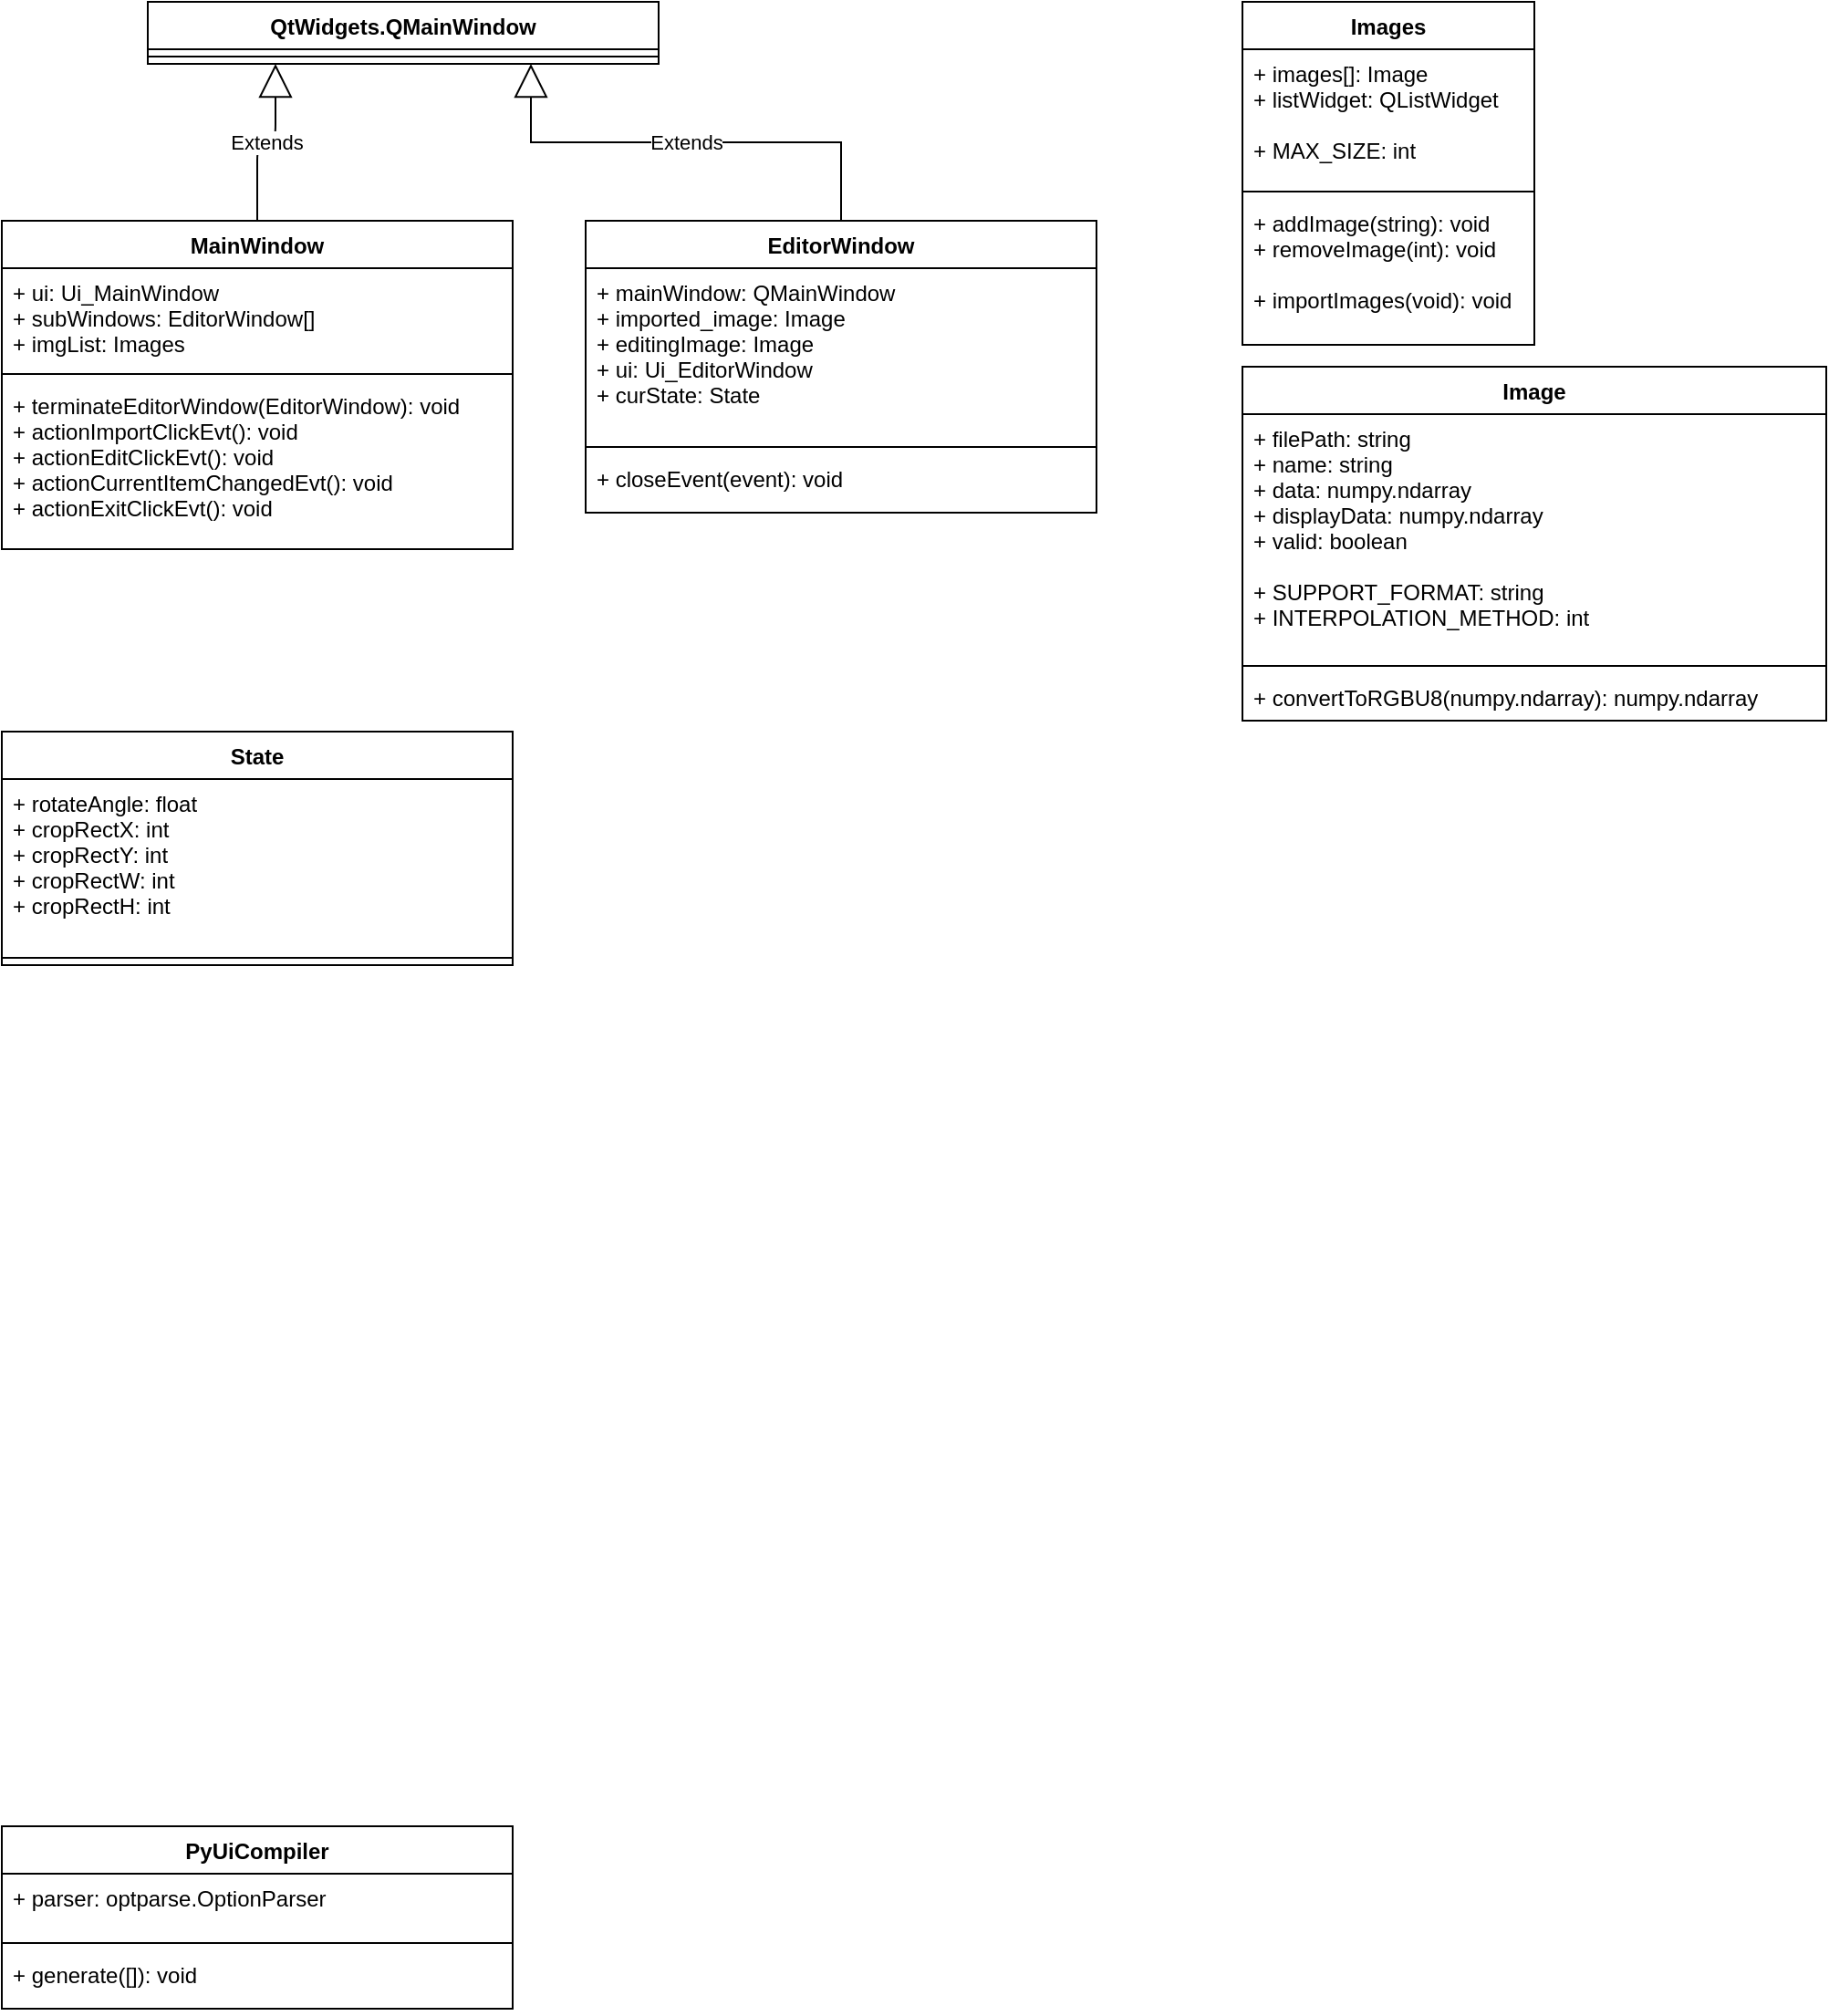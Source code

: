 <mxfile version="11.3.0" type="device" pages="1"><diagram id="X4strXr6Sie6A4-kC9Yf" name="Page-1"><mxGraphModel dx="1072" dy="793" grid="1" gridSize="10" guides="1" tooltips="1" connect="1" arrows="1" fold="1" page="1" pageScale="1" pageWidth="1654" pageHeight="1169" math="0" shadow="0"><root><mxCell id="0"/><mxCell id="1" parent="0"/><mxCell id="5aNTFG8WhagijWf9Qxbj-1" value="MainWindow" style="swimlane;fontStyle=1;align=center;verticalAlign=top;childLayout=stackLayout;horizontal=1;startSize=26;horizontalStack=0;resizeParent=1;resizeParentMax=0;resizeLast=0;collapsible=1;marginBottom=0;" parent="1" vertex="1"><mxGeometry x="40" y="160" width="280" height="180" as="geometry"/></mxCell><mxCell id="5aNTFG8WhagijWf9Qxbj-2" value="+ ui: Ui_MainWindow&#10;+ subWindows: EditorWindow[]&#10;+ imgList: Images&#10;" style="text;strokeColor=none;fillColor=none;align=left;verticalAlign=top;spacingLeft=4;spacingRight=4;overflow=hidden;rotatable=0;points=[[0,0.5],[1,0.5]];portConstraint=eastwest;" parent="5aNTFG8WhagijWf9Qxbj-1" vertex="1"><mxGeometry y="26" width="280" height="54" as="geometry"/></mxCell><mxCell id="5aNTFG8WhagijWf9Qxbj-3" value="" style="line;strokeWidth=1;fillColor=none;align=left;verticalAlign=middle;spacingTop=-1;spacingLeft=3;spacingRight=3;rotatable=0;labelPosition=right;points=[];portConstraint=eastwest;" parent="5aNTFG8WhagijWf9Qxbj-1" vertex="1"><mxGeometry y="80" width="280" height="8" as="geometry"/></mxCell><mxCell id="5aNTFG8WhagijWf9Qxbj-4" value="+ terminateEditorWindow(EditorWindow): void&#10;+ actionImportClickEvt(): void&#10;+ actionEditClickEvt(): void&#10;+ actionCurrentItemChangedEvt(): void&#10;+ actionExitClickEvt(): void" style="text;strokeColor=none;fillColor=none;align=left;verticalAlign=top;spacingLeft=4;spacingRight=4;overflow=hidden;rotatable=0;points=[[0,0.5],[1,0.5]];portConstraint=eastwest;" parent="5aNTFG8WhagijWf9Qxbj-1" vertex="1"><mxGeometry y="88" width="280" height="92" as="geometry"/></mxCell><mxCell id="5aNTFG8WhagijWf9Qxbj-5" value="Image" style="swimlane;fontStyle=1;align=center;verticalAlign=top;childLayout=stackLayout;horizontal=1;startSize=26;horizontalStack=0;resizeParent=1;resizeParentMax=0;resizeLast=0;collapsible=1;marginBottom=0;" parent="1" vertex="1"><mxGeometry x="720" y="240" width="320" height="194" as="geometry"/></mxCell><mxCell id="5aNTFG8WhagijWf9Qxbj-6" value="+ filePath: string&#10;+ name: string&#10;+ data: numpy.ndarray&#10;+ displayData: numpy.ndarray&#10;+ valid: boolean&#10;&#10;+ SUPPORT_FORMAT: string&#10;+ INTERPOLATION_METHOD: int" style="text;strokeColor=none;fillColor=none;align=left;verticalAlign=top;spacingLeft=4;spacingRight=4;overflow=hidden;rotatable=0;points=[[0,0.5],[1,0.5]];portConstraint=eastwest;" parent="5aNTFG8WhagijWf9Qxbj-5" vertex="1"><mxGeometry y="26" width="320" height="134" as="geometry"/></mxCell><mxCell id="5aNTFG8WhagijWf9Qxbj-7" value="" style="line;strokeWidth=1;fillColor=none;align=left;verticalAlign=middle;spacingTop=-1;spacingLeft=3;spacingRight=3;rotatable=0;labelPosition=right;points=[];portConstraint=eastwest;" parent="5aNTFG8WhagijWf9Qxbj-5" vertex="1"><mxGeometry y="160" width="320" height="8" as="geometry"/></mxCell><mxCell id="5aNTFG8WhagijWf9Qxbj-8" value="+ convertToRGBU8(numpy.ndarray): numpy.ndarray" style="text;strokeColor=none;fillColor=none;align=left;verticalAlign=top;spacingLeft=4;spacingRight=4;overflow=hidden;rotatable=0;points=[[0,0.5],[1,0.5]];portConstraint=eastwest;" parent="5aNTFG8WhagijWf9Qxbj-5" vertex="1"><mxGeometry y="168" width="320" height="26" as="geometry"/></mxCell><mxCell id="5aNTFG8WhagijWf9Qxbj-9" value="Images" style="swimlane;fontStyle=1;align=center;verticalAlign=top;childLayout=stackLayout;horizontal=1;startSize=26;horizontalStack=0;resizeParent=1;resizeParentMax=0;resizeLast=0;collapsible=1;marginBottom=0;" parent="1" vertex="1"><mxGeometry x="720" y="40" width="160" height="188" as="geometry"/></mxCell><mxCell id="5aNTFG8WhagijWf9Qxbj-10" value="+ images[]: Image&#10;+ listWidget: QListWidget&#10;&#10;+ MAX_SIZE: int" style="text;strokeColor=none;fillColor=none;align=left;verticalAlign=top;spacingLeft=4;spacingRight=4;overflow=hidden;rotatable=0;points=[[0,0.5],[1,0.5]];portConstraint=eastwest;" parent="5aNTFG8WhagijWf9Qxbj-9" vertex="1"><mxGeometry y="26" width="160" height="74" as="geometry"/></mxCell><mxCell id="5aNTFG8WhagijWf9Qxbj-11" value="" style="line;strokeWidth=1;fillColor=none;align=left;verticalAlign=middle;spacingTop=-1;spacingLeft=3;spacingRight=3;rotatable=0;labelPosition=right;points=[];portConstraint=eastwest;" parent="5aNTFG8WhagijWf9Qxbj-9" vertex="1"><mxGeometry y="100" width="160" height="8" as="geometry"/></mxCell><mxCell id="5aNTFG8WhagijWf9Qxbj-12" value="+ addImage(string): void&#10;+ removeImage(int): void&#10;&#10;+ importImages(void): void" style="text;strokeColor=none;fillColor=none;align=left;verticalAlign=top;spacingLeft=4;spacingRight=4;overflow=hidden;rotatable=0;points=[[0,0.5],[1,0.5]];portConstraint=eastwest;" parent="5aNTFG8WhagijWf9Qxbj-9" vertex="1"><mxGeometry y="108" width="160" height="80" as="geometry"/></mxCell><mxCell id="Dc0dRtV43jK6E0eP503o-1" value="EditorWindow" style="swimlane;fontStyle=1;align=center;verticalAlign=top;childLayout=stackLayout;horizontal=1;startSize=26;horizontalStack=0;resizeParent=1;resizeParentMax=0;resizeLast=0;collapsible=1;marginBottom=0;" parent="1" vertex="1"><mxGeometry x="360" y="160" width="280" height="160" as="geometry"/></mxCell><mxCell id="Dc0dRtV43jK6E0eP503o-2" value="+ mainWindow: QMainWindow&#10;+ imported_image: Image&#10;+ editingImage: Image&#10;+ ui: Ui_EditorWindow&#10;+ curState: State" style="text;strokeColor=none;fillColor=none;align=left;verticalAlign=top;spacingLeft=4;spacingRight=4;overflow=hidden;rotatable=0;points=[[0,0.5],[1,0.5]];portConstraint=eastwest;" parent="Dc0dRtV43jK6E0eP503o-1" vertex="1"><mxGeometry y="26" width="280" height="94" as="geometry"/></mxCell><mxCell id="Dc0dRtV43jK6E0eP503o-3" value="" style="line;strokeWidth=1;fillColor=none;align=left;verticalAlign=middle;spacingTop=-1;spacingLeft=3;spacingRight=3;rotatable=0;labelPosition=right;points=[];portConstraint=eastwest;" parent="Dc0dRtV43jK6E0eP503o-1" vertex="1"><mxGeometry y="120" width="280" height="8" as="geometry"/></mxCell><mxCell id="Dc0dRtV43jK6E0eP503o-4" value="+ closeEvent(event): void" style="text;strokeColor=none;fillColor=none;align=left;verticalAlign=top;spacingLeft=4;spacingRight=4;overflow=hidden;rotatable=0;points=[[0,0.5],[1,0.5]];portConstraint=eastwest;" parent="Dc0dRtV43jK6E0eP503o-1" vertex="1"><mxGeometry y="128" width="280" height="32" as="geometry"/></mxCell><mxCell id="e3d32yS95FtxSd3B3TfZ-1" value="Extends" style="endArrow=block;endSize=16;endFill=0;html=1;exitX=0.5;exitY=0;exitDx=0;exitDy=0;entryX=0.75;entryY=1;entryDx=0;entryDy=0;edgeStyle=elbowEdgeStyle;elbow=vertical;rounded=0;" edge="1" parent="1" source="Dc0dRtV43jK6E0eP503o-1" target="e3d32yS95FtxSd3B3TfZ-2"><mxGeometry width="160" relative="1" as="geometry"><mxPoint x="180" y="420" as="sourcePoint"/><mxPoint x="340" y="420" as="targetPoint"/></mxGeometry></mxCell><mxCell id="e3d32yS95FtxSd3B3TfZ-2" value="QtWidgets.QMainWindow" style="swimlane;fontStyle=1;align=center;verticalAlign=top;childLayout=stackLayout;horizontal=1;startSize=26;horizontalStack=0;resizeParent=1;resizeParentMax=0;resizeLast=0;collapsible=1;marginBottom=0;" vertex="1" parent="1"><mxGeometry x="120" y="40" width="280" height="34" as="geometry"/></mxCell><mxCell id="e3d32yS95FtxSd3B3TfZ-4" value="" style="line;strokeWidth=1;fillColor=none;align=left;verticalAlign=middle;spacingTop=-1;spacingLeft=3;spacingRight=3;rotatable=0;labelPosition=right;points=[];portConstraint=eastwest;" vertex="1" parent="e3d32yS95FtxSd3B3TfZ-2"><mxGeometry y="26" width="280" height="8" as="geometry"/></mxCell><mxCell id="e3d32yS95FtxSd3B3TfZ-6" value="Extends" style="endArrow=block;endSize=16;endFill=0;html=1;entryX=0.25;entryY=1;entryDx=0;entryDy=0;exitX=0.5;exitY=0;exitDx=0;exitDy=0;edgeStyle=elbowEdgeStyle;elbow=vertical;" edge="1" parent="1" source="5aNTFG8WhagijWf9Qxbj-1" target="e3d32yS95FtxSd3B3TfZ-2"><mxGeometry width="160" relative="1" as="geometry"><mxPoint x="50" y="110" as="sourcePoint"/><mxPoint x="210" y="110" as="targetPoint"/></mxGeometry></mxCell><mxCell id="e3d32yS95FtxSd3B3TfZ-7" value="State" style="swimlane;fontStyle=1;align=center;verticalAlign=top;childLayout=stackLayout;horizontal=1;startSize=26;horizontalStack=0;resizeParent=1;resizeParentMax=0;resizeLast=0;collapsible=1;marginBottom=0;" vertex="1" parent="1"><mxGeometry x="40" y="440" width="280" height="128" as="geometry"/></mxCell><mxCell id="e3d32yS95FtxSd3B3TfZ-8" value="+ rotateAngle: float&#10;+ cropRectX: int&#10;+ cropRectY: int&#10;+ cropRectW: int&#10;+ cropRectH: int" style="text;strokeColor=none;fillColor=none;align=left;verticalAlign=top;spacingLeft=4;spacingRight=4;overflow=hidden;rotatable=0;points=[[0,0.5],[1,0.5]];portConstraint=eastwest;" vertex="1" parent="e3d32yS95FtxSd3B3TfZ-7"><mxGeometry y="26" width="280" height="94" as="geometry"/></mxCell><mxCell id="e3d32yS95FtxSd3B3TfZ-9" value="" style="line;strokeWidth=1;fillColor=none;align=left;verticalAlign=middle;spacingTop=-1;spacingLeft=3;spacingRight=3;rotatable=0;labelPosition=right;points=[];portConstraint=eastwest;" vertex="1" parent="e3d32yS95FtxSd3B3TfZ-7"><mxGeometry y="120" width="280" height="8" as="geometry"/></mxCell><mxCell id="e3d32yS95FtxSd3B3TfZ-11" value="PyUiCompiler" style="swimlane;fontStyle=1;align=center;verticalAlign=top;childLayout=stackLayout;horizontal=1;startSize=26;horizontalStack=0;resizeParent=1;resizeParentMax=0;resizeLast=0;collapsible=1;marginBottom=0;" vertex="1" parent="1"><mxGeometry x="40" y="1040" width="280" height="100" as="geometry"/></mxCell><mxCell id="e3d32yS95FtxSd3B3TfZ-12" value="+ parser: optparse.OptionParser" style="text;strokeColor=none;fillColor=none;align=left;verticalAlign=top;spacingLeft=4;spacingRight=4;overflow=hidden;rotatable=0;points=[[0,0.5],[1,0.5]];portConstraint=eastwest;" vertex="1" parent="e3d32yS95FtxSd3B3TfZ-11"><mxGeometry y="26" width="280" height="34" as="geometry"/></mxCell><mxCell id="e3d32yS95FtxSd3B3TfZ-13" value="" style="line;strokeWidth=1;fillColor=none;align=left;verticalAlign=middle;spacingTop=-1;spacingLeft=3;spacingRight=3;rotatable=0;labelPosition=right;points=[];portConstraint=eastwest;" vertex="1" parent="e3d32yS95FtxSd3B3TfZ-11"><mxGeometry y="60" width="280" height="8" as="geometry"/></mxCell><mxCell id="e3d32yS95FtxSd3B3TfZ-14" value="+ generate([]): void" style="text;strokeColor=none;fillColor=none;align=left;verticalAlign=top;spacingLeft=4;spacingRight=4;overflow=hidden;rotatable=0;points=[[0,0.5],[1,0.5]];portConstraint=eastwest;" vertex="1" parent="e3d32yS95FtxSd3B3TfZ-11"><mxGeometry y="68" width="280" height="32" as="geometry"/></mxCell></root></mxGraphModel></diagram></mxfile>
